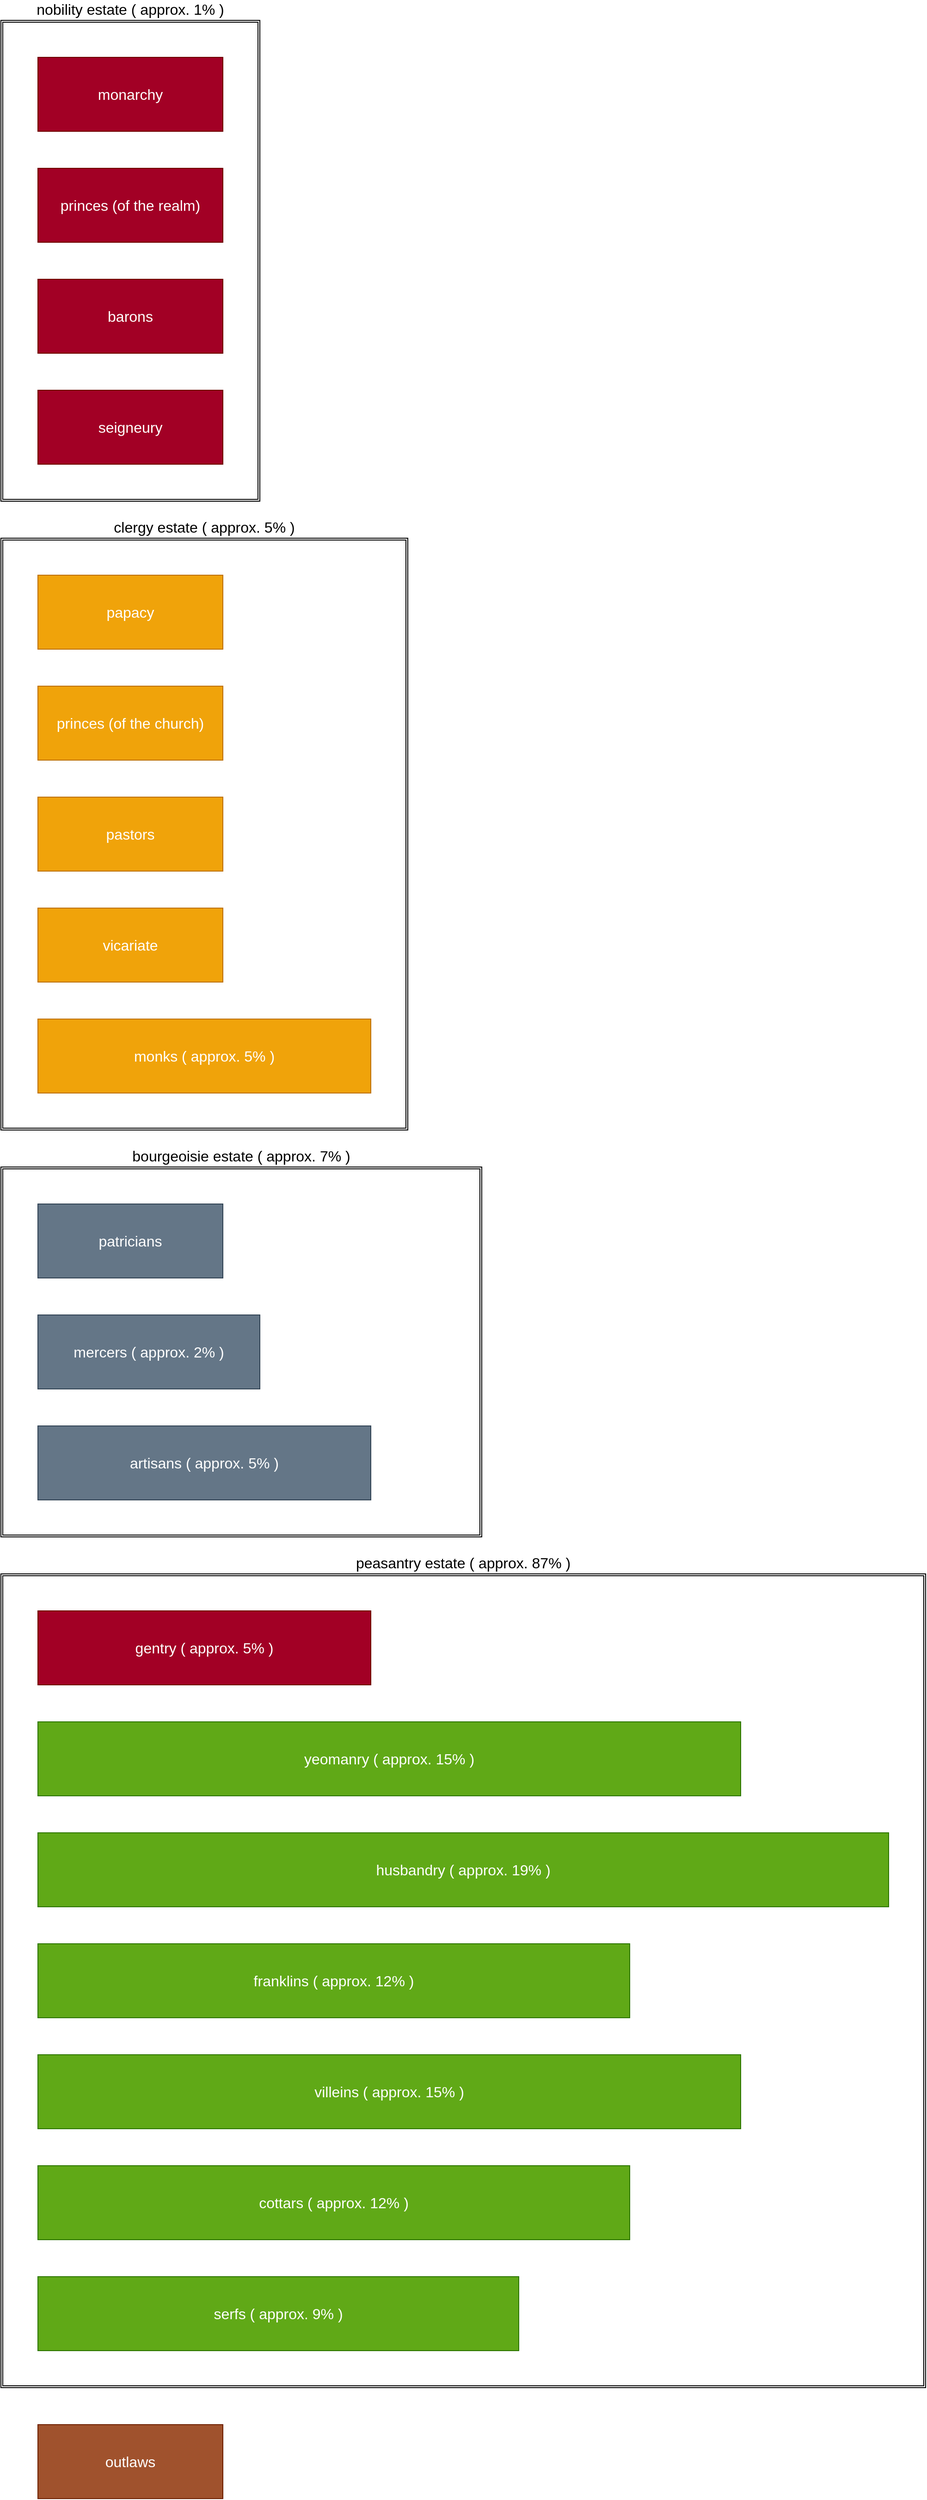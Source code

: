 <mxfile version="13.9.9" type="device"><diagram id="Sppf45ZCbPQIJKAzi7Q6" name="social_classes"><mxGraphModel dx="1002" dy="581" grid="1" gridSize="10" guides="1" tooltips="1" connect="1" arrows="1" fold="1" page="1" pageScale="1" pageWidth="827" pageHeight="1169" math="0" shadow="0"><root><mxCell id="0"/><mxCell id="1" parent="0"/><mxCell id="CgW1NSezUu2clFFShzdX-9" value="nobility estate ( approx. 1% )" style="shape=ext;double=1;rounded=0;whiteSpace=wrap;html=1;labelPosition=center;verticalLabelPosition=top;align=center;verticalAlign=bottom;fontSize=16;" vertex="1" parent="1"><mxGeometry x="40" y="40" width="280" height="520" as="geometry"/></mxCell><mxCell id="CgW1NSezUu2clFFShzdX-10" value="clergy estate ( approx. 5% )" style="shape=ext;double=1;rounded=0;whiteSpace=wrap;html=1;labelPosition=center;verticalLabelPosition=top;align=center;verticalAlign=bottom;fontSize=16;" vertex="1" parent="1"><mxGeometry x="40" y="600" width="440" height="640" as="geometry"/></mxCell><mxCell id="CgW1NSezUu2clFFShzdX-14" value="bourgeoisie estate ( approx. 7% )" style="shape=ext;double=1;rounded=0;whiteSpace=wrap;html=1;labelPosition=center;verticalLabelPosition=top;align=center;verticalAlign=bottom;fontSize=16;" vertex="1" parent="1"><mxGeometry x="40" y="1280" width="520" height="400" as="geometry"/></mxCell><mxCell id="CgW1NSezUu2clFFShzdX-15" value="peasantry estate ( approx. 87% )" style="shape=ext;double=1;rounded=0;whiteSpace=wrap;html=1;labelPosition=center;verticalLabelPosition=top;align=center;verticalAlign=bottom;fontSize=16;" vertex="1" parent="1"><mxGeometry x="40" y="1720" width="1000" height="880" as="geometry"/></mxCell><mxCell id="CgW1NSezUu2clFFShzdX-16" value="monarchy" style="rounded=0;whiteSpace=wrap;html=1;fontSize=16;fillColor=#a20025;strokeColor=#6F0000;fontColor=#ffffff;" vertex="1" parent="1"><mxGeometry x="80" y="80" width="200" height="80" as="geometry"/></mxCell><mxCell id="CgW1NSezUu2clFFShzdX-17" value="barons" style="rounded=0;whiteSpace=wrap;html=1;fontSize=16;fillColor=#a20025;strokeColor=#6F0000;fontColor=#ffffff;" vertex="1" parent="1"><mxGeometry x="80" y="320" width="200" height="80" as="geometry"/></mxCell><mxCell id="CgW1NSezUu2clFFShzdX-18" value="seigneury" style="rounded=0;whiteSpace=wrap;html=1;fontSize=16;fillColor=#a20025;strokeColor=#6F0000;fontColor=#ffffff;" vertex="1" parent="1"><mxGeometry x="80" y="440" width="200" height="80" as="geometry"/></mxCell><mxCell id="CgW1NSezUu2clFFShzdX-19" value="princes (of the realm)" style="rounded=0;whiteSpace=wrap;html=1;fontSize=16;fillColor=#a20025;strokeColor=#6F0000;fontColor=#ffffff;" vertex="1" parent="1"><mxGeometry x="80" y="200" width="200" height="80" as="geometry"/></mxCell><mxCell id="CgW1NSezUu2clFFShzdX-20" value="papacy" style="rounded=0;whiteSpace=wrap;html=1;fontSize=16;fillColor=#f0a30a;strokeColor=#BD7000;fontColor=#ffffff;" vertex="1" parent="1"><mxGeometry x="80" y="640" width="200" height="80" as="geometry"/></mxCell><mxCell id="CgW1NSezUu2clFFShzdX-21" value="princes (of the church)" style="rounded=0;whiteSpace=wrap;html=1;fontSize=16;fillColor=#f0a30a;strokeColor=#BD7000;fontColor=#ffffff;" vertex="1" parent="1"><mxGeometry x="80" y="760" width="200" height="80" as="geometry"/></mxCell><mxCell id="CgW1NSezUu2clFFShzdX-22" value="pastors" style="rounded=0;whiteSpace=wrap;html=1;fontSize=16;fillColor=#f0a30a;strokeColor=#BD7000;fontColor=#ffffff;" vertex="1" parent="1"><mxGeometry x="80" y="880" width="200" height="80" as="geometry"/></mxCell><mxCell id="CgW1NSezUu2clFFShzdX-23" value="monks ( approx. 5% )" style="rounded=0;whiteSpace=wrap;html=1;fontSize=16;fillColor=#f0a30a;strokeColor=#BD7000;fontColor=#ffffff;" vertex="1" parent="1"><mxGeometry x="80" y="1120" width="360" height="80" as="geometry"/></mxCell><mxCell id="CgW1NSezUu2clFFShzdX-24" value="patricians" style="rounded=0;whiteSpace=wrap;html=1;fontSize=16;fillColor=#647687;strokeColor=#314354;fontColor=#ffffff;" vertex="1" parent="1"><mxGeometry x="80" y="1320" width="200" height="80" as="geometry"/></mxCell><mxCell id="CgW1NSezUu2clFFShzdX-25" value="mercers ( approx. 2% )" style="rounded=0;whiteSpace=wrap;html=1;fontSize=16;fillColor=#647687;strokeColor=#314354;fontColor=#ffffff;" vertex="1" parent="1"><mxGeometry x="80" y="1440" width="240" height="80" as="geometry"/></mxCell><mxCell id="CgW1NSezUu2clFFShzdX-26" value="artisans ( approx. 5% )" style="rounded=0;whiteSpace=wrap;html=1;fontSize=16;fillColor=#647687;strokeColor=#314354;fontColor=#ffffff;" vertex="1" parent="1"><mxGeometry x="80" y="1560" width="360" height="80" as="geometry"/></mxCell><mxCell id="CgW1NSezUu2clFFShzdX-28" value="vicariate" style="rounded=0;whiteSpace=wrap;html=1;fontSize=16;fillColor=#f0a30a;strokeColor=#BD7000;fontColor=#ffffff;" vertex="1" parent="1"><mxGeometry x="80" y="1000" width="200" height="80" as="geometry"/></mxCell><mxCell id="CgW1NSezUu2clFFShzdX-30" value="gentry ( approx. 5% )" style="rounded=0;whiteSpace=wrap;html=1;fontSize=16;fillColor=#a20025;strokeColor=#6F0000;fontColor=#ffffff;" vertex="1" parent="1"><mxGeometry x="80" y="1760" width="360" height="80" as="geometry"/></mxCell><mxCell id="CgW1NSezUu2clFFShzdX-31" value="yeomanry ( approx. 15% )" style="rounded=0;whiteSpace=wrap;html=1;fontSize=16;fillColor=#60a917;strokeColor=#2D7600;fontColor=#ffffff;" vertex="1" parent="1"><mxGeometry x="80" y="1880" width="760" height="80" as="geometry"/></mxCell><mxCell id="CgW1NSezUu2clFFShzdX-32" value="husbandry ( approx. 19% )" style="rounded=0;whiteSpace=wrap;html=1;fontSize=16;fillColor=#60a917;strokeColor=#2D7600;fontColor=#ffffff;" vertex="1" parent="1"><mxGeometry x="80" y="2000" width="920" height="80" as="geometry"/></mxCell><mxCell id="CgW1NSezUu2clFFShzdX-35" value="cottars ( approx. 12% )" style="rounded=0;whiteSpace=wrap;html=1;fontSize=16;fillColor=#60a917;strokeColor=#2D7600;fontColor=#ffffff;" vertex="1" parent="1"><mxGeometry x="80" y="2360" width="640" height="80" as="geometry"/></mxCell><mxCell id="CgW1NSezUu2clFFShzdX-36" value="serfs ( approx. 9% )" style="rounded=0;whiteSpace=wrap;html=1;fontSize=16;fillColor=#60a917;strokeColor=#2D7600;fontColor=#ffffff;" vertex="1" parent="1"><mxGeometry x="80" y="2480" width="520" height="80" as="geometry"/></mxCell><mxCell id="CgW1NSezUu2clFFShzdX-37" value="outlaws" style="rounded=0;whiteSpace=wrap;html=1;fontSize=16;fillColor=#a0522d;strokeColor=#6D1F00;fontColor=#ffffff;" vertex="1" parent="1"><mxGeometry x="80" y="2640" width="200" height="80" as="geometry"/></mxCell><mxCell id="CgW1NSezUu2clFFShzdX-38" value="franklins ( approx. 12% )" style="rounded=0;whiteSpace=wrap;html=1;fontSize=16;fillColor=#60a917;strokeColor=#2D7600;fontColor=#ffffff;" vertex="1" parent="1"><mxGeometry x="80" y="2120" width="640" height="80" as="geometry"/></mxCell><mxCell id="CgW1NSezUu2clFFShzdX-39" value="villeins ( approx. 15% )" style="rounded=0;whiteSpace=wrap;html=1;fontSize=16;fillColor=#60a917;strokeColor=#2D7600;fontColor=#ffffff;labelPosition=center;verticalLabelPosition=middle;align=center;verticalAlign=middle;" vertex="1" parent="1"><mxGeometry x="80" y="2240" width="760" height="80" as="geometry"/></mxCell></root></mxGraphModel></diagram></mxfile>